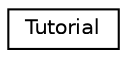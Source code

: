 digraph "Graphical Class Hierarchy"
{
 // INTERACTIVE_SVG=YES
 // LATEX_PDF_SIZE
  edge [fontname="Helvetica",fontsize="10",labelfontname="Helvetica",labelfontsize="10"];
  node [fontname="Helvetica",fontsize="10",shape=record];
  rankdir="LR";
  Node0 [label="Tutorial",height=0.2,width=0.4,color="black", fillcolor="white", style="filled",URL="$class_mirage_x_r_1_1_tutorial.html",tooltip=" "];
}
